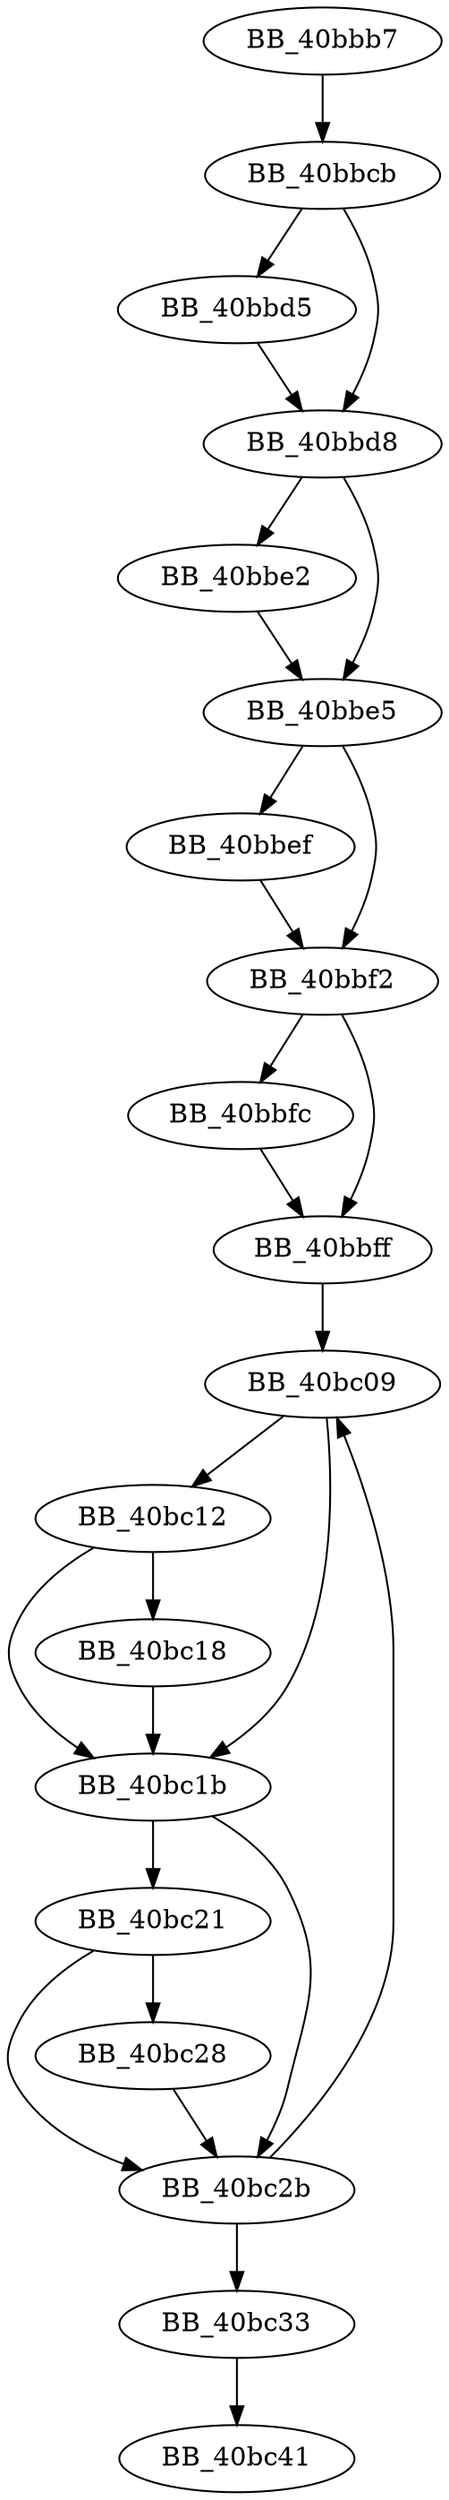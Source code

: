 DiGraph ___addlocaleref{
BB_40bbb7->BB_40bbcb
BB_40bbcb->BB_40bbd5
BB_40bbcb->BB_40bbd8
BB_40bbd5->BB_40bbd8
BB_40bbd8->BB_40bbe2
BB_40bbd8->BB_40bbe5
BB_40bbe2->BB_40bbe5
BB_40bbe5->BB_40bbef
BB_40bbe5->BB_40bbf2
BB_40bbef->BB_40bbf2
BB_40bbf2->BB_40bbfc
BB_40bbf2->BB_40bbff
BB_40bbfc->BB_40bbff
BB_40bbff->BB_40bc09
BB_40bc09->BB_40bc12
BB_40bc09->BB_40bc1b
BB_40bc12->BB_40bc18
BB_40bc12->BB_40bc1b
BB_40bc18->BB_40bc1b
BB_40bc1b->BB_40bc21
BB_40bc1b->BB_40bc2b
BB_40bc21->BB_40bc28
BB_40bc21->BB_40bc2b
BB_40bc28->BB_40bc2b
BB_40bc2b->BB_40bc09
BB_40bc2b->BB_40bc33
BB_40bc33->BB_40bc41
}
